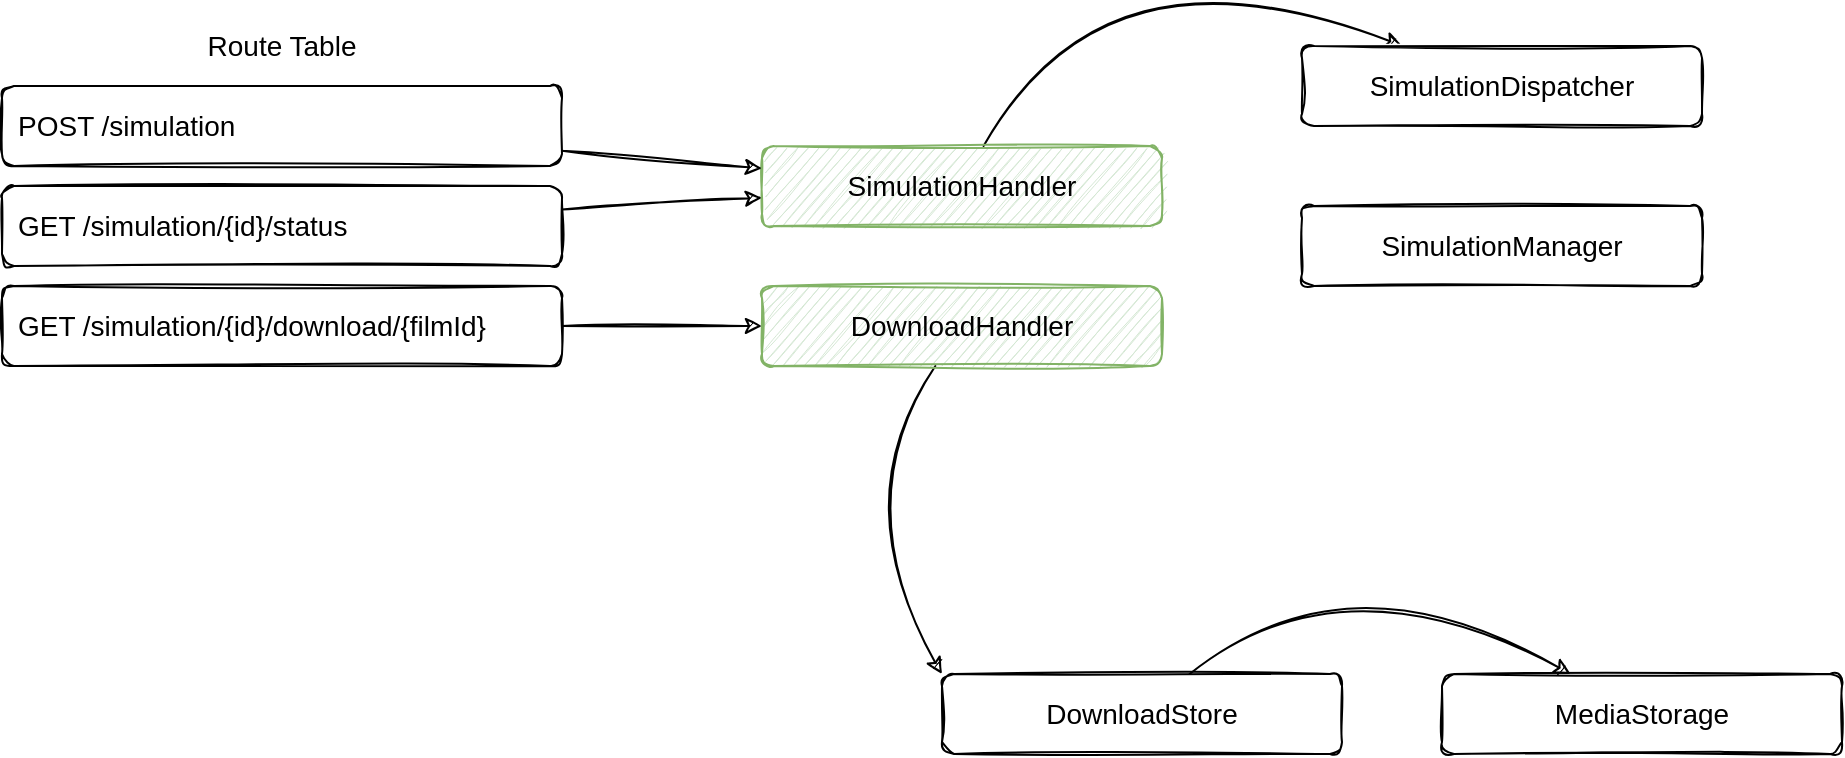<mxfile compressed="false" version="20.0.4" type="github">
  <diagram id="QYLhOXVDbwKB6_qFkyPz" name="architecture">
    <mxGraphModel dx="1422" dy="793" grid="1" gridSize="10" guides="1" tooltips="1" connect="1" arrows="1" fold="1" page="1" pageScale="1" pageWidth="1169" pageHeight="827" math="0" shadow="0">
      <root>
        <mxCell id="0" />
        <mxCell id="1" parent="0" />
        <mxCell id="uMBKUin86vTa0Si-NZ6P-16" value="" style="endArrow=classic;fontSize=14;sketch=1;html=1;curved=1;" parent="1" source="uMBKUin86vTa0Si-NZ6P-12" target="uMBKUin86vTa0Si-NZ6P-13" edge="1">
          <mxGeometry width="50" height="50" relative="1" as="geometry">
            <mxPoint x="610" y="310" as="sourcePoint" />
            <mxPoint x="310" y="420" as="targetPoint" />
            <Array as="points">
              <mxPoint x="580" y="20" />
            </Array>
          </mxGeometry>
        </mxCell>
        <mxCell id="uMBKUin86vTa0Si-NZ6P-21" value="" style="endArrow=classic;fontSize=14;sketch=1;html=1;curved=1;entryX=0;entryY=0;entryDx=0;entryDy=0;" parent="1" source="uMBKUin86vTa0Si-NZ6P-18" target="uMBKUin86vTa0Si-NZ6P-20" edge="1">
          <mxGeometry width="50" height="50" relative="1" as="geometry">
            <mxPoint x="563.2" y="270" as="sourcePoint" />
            <mxPoint x="220.0" y="540" as="targetPoint" />
            <Array as="points">
              <mxPoint x="450" y="310" />
            </Array>
          </mxGeometry>
        </mxCell>
        <mxCell id="uMBKUin86vTa0Si-NZ6P-2" value="Route Table" style="text;html=1;strokeColor=none;fillColor=none;align=center;verticalAlign=middle;whiteSpace=wrap;rounded=0;fontSize=14;sketch=1;" parent="1" vertex="1">
          <mxGeometry x="30" y="60" width="280" height="40" as="geometry" />
        </mxCell>
        <mxCell id="XBYY144TDSn2ukcRjJpU-7" value="POST /simulation" style="rounded=1;whiteSpace=wrap;html=1;sketch=1;fontSize=14;align=left;spacing=8;" parent="1" vertex="1">
          <mxGeometry x="30" y="100" width="280" height="40" as="geometry" />
        </mxCell>
        <mxCell id="uMBKUin86vTa0Si-NZ6P-4" value="&lt;div&gt;GET /simulation/{id}/status&lt;/div&gt;" style="rounded=1;whiteSpace=wrap;html=1;sketch=1;fontSize=14;align=left;spacing=8;" parent="1" vertex="1">
          <mxGeometry x="30" y="150" width="280" height="40" as="geometry" />
        </mxCell>
        <mxCell id="uMBKUin86vTa0Si-NZ6P-5" value="&lt;div&gt;GET /simulation/{id}/download/{filmId}&lt;/div&gt;" style="rounded=1;whiteSpace=wrap;html=1;sketch=1;fontSize=14;align=left;spacing=8;" parent="1" vertex="1">
          <mxGeometry x="30" y="200" width="280" height="40" as="geometry" />
        </mxCell>
        <mxCell id="uMBKUin86vTa0Si-NZ6P-18" value="DownloadHandler" style="rounded=1;whiteSpace=wrap;html=1;sketch=1;fontSize=14;fillColor=#d5e8d4;strokeColor=#82b366;" parent="1" vertex="1">
          <mxGeometry x="410" y="200" width="200" height="40" as="geometry" />
        </mxCell>
        <mxCell id="uMBKUin86vTa0Si-NZ6P-12" value="&lt;div&gt;SimulationHandler&lt;/div&gt;" style="rounded=1;whiteSpace=wrap;html=1;sketch=1;fontSize=14;fillColor=#d5e8d4;strokeColor=#82b366;" parent="1" vertex="1">
          <mxGeometry x="410" y="130" width="200" height="40" as="geometry" />
        </mxCell>
        <mxCell id="uMBKUin86vTa0Si-NZ6P-15" value="" style="endArrow=classic;html=1;rounded=0;fontSize=14;sketch=1;" parent="1" source="XBYY144TDSn2ukcRjJpU-7" target="uMBKUin86vTa0Si-NZ6P-12" edge="1">
          <mxGeometry width="50" height="50" relative="1" as="geometry">
            <mxPoint x="340" y="380" as="sourcePoint" />
            <mxPoint x="390" y="330" as="targetPoint" />
          </mxGeometry>
        </mxCell>
        <mxCell id="uMBKUin86vTa0Si-NZ6P-17" value="" style="endArrow=classic;html=1;rounded=0;fontSize=14;sketch=1;" parent="1" source="uMBKUin86vTa0Si-NZ6P-4" target="uMBKUin86vTa0Si-NZ6P-12" edge="1">
          <mxGeometry width="50" height="50" relative="1" as="geometry">
            <mxPoint x="390" y="370" as="sourcePoint" />
            <mxPoint x="490" y="370" as="targetPoint" />
          </mxGeometry>
        </mxCell>
        <mxCell id="uMBKUin86vTa0Si-NZ6P-19" value="" style="endArrow=classic;html=1;rounded=0;sketch=1;fontSize=14;" parent="1" source="uMBKUin86vTa0Si-NZ6P-5" target="uMBKUin86vTa0Si-NZ6P-18" edge="1">
          <mxGeometry width="50" height="50" relative="1" as="geometry">
            <mxPoint x="270" y="414" as="sourcePoint" />
            <mxPoint x="320" y="364" as="targetPoint" />
          </mxGeometry>
        </mxCell>
        <mxCell id="uMBKUin86vTa0Si-NZ6P-20" value="DownloadStore" style="rounded=1;whiteSpace=wrap;html=1;sketch=1;fontSize=14;" parent="1" vertex="1">
          <mxGeometry x="500" y="394" width="200" height="40" as="geometry" />
        </mxCell>
        <mxCell id="uMBKUin86vTa0Si-NZ6P-13" value="SimulationDispatcher" style="rounded=1;whiteSpace=wrap;html=1;sketch=1;fontSize=14;" parent="1" vertex="1">
          <mxGeometry x="680" y="80" width="200" height="40" as="geometry" />
        </mxCell>
        <mxCell id="-ZHBmiXiqmCA11Tn_INj-1" value="MediaStorage" style="rounded=1;whiteSpace=wrap;html=1;sketch=1;fontSize=14;" vertex="1" parent="1">
          <mxGeometry x="750" y="394" width="200" height="40" as="geometry" />
        </mxCell>
        <mxCell id="-ZHBmiXiqmCA11Tn_INj-2" value="" style="endArrow=classic;fontSize=14;sketch=1;html=1;curved=1;" edge="1" parent="1" source="uMBKUin86vTa0Si-NZ6P-20" target="-ZHBmiXiqmCA11Tn_INj-1">
          <mxGeometry width="50" height="50" relative="1" as="geometry">
            <mxPoint x="506.667" y="250" as="sourcePoint" />
            <mxPoint x="510" y="404" as="targetPoint" />
            <Array as="points">
              <mxPoint x="700" y="330" />
            </Array>
          </mxGeometry>
        </mxCell>
        <mxCell id="-ZHBmiXiqmCA11Tn_INj-3" value="&lt;div&gt;SimulationManager&lt;/div&gt;" style="rounded=1;whiteSpace=wrap;html=1;sketch=1;fontSize=14;" vertex="1" parent="1">
          <mxGeometry x="680" y="160" width="200" height="40" as="geometry" />
        </mxCell>
      </root>
    </mxGraphModel>
  </diagram>
</mxfile>
